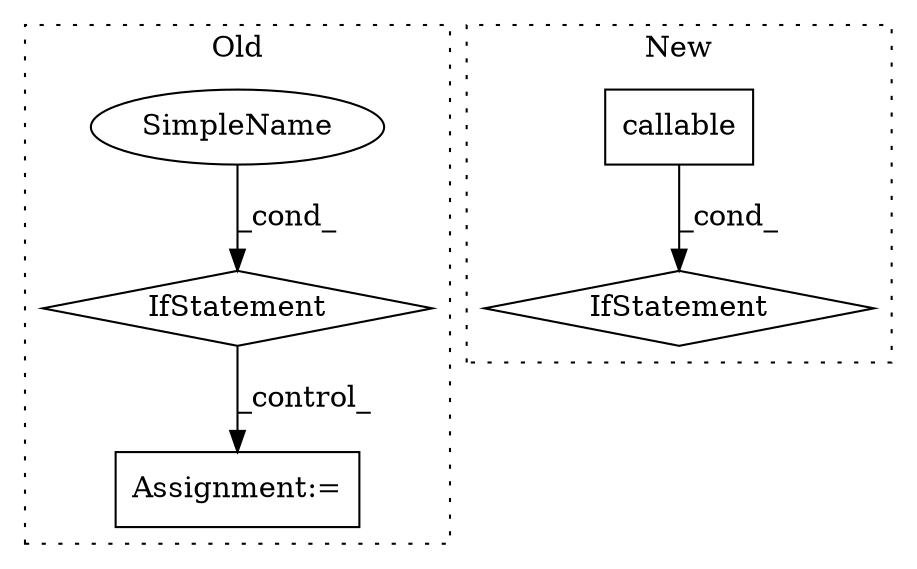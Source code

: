 digraph G {
subgraph cluster0 {
1 [label="IfStatement" a="25" s="2856,2881" l="4,2" shape="diamond"];
4 [label="Assignment:=" a="7" s="2995" l="1" shape="box"];
5 [label="SimpleName" a="42" s="" l="" shape="ellipse"];
label = "Old";
style="dotted";
}
subgraph cluster1 {
2 [label="callable" a="32" s="2545,2557" l="9,1" shape="box"];
3 [label="IfStatement" a="25" s="2541,2610" l="4,2" shape="diamond"];
label = "New";
style="dotted";
}
1 -> 4 [label="_control_"];
2 -> 3 [label="_cond_"];
5 -> 1 [label="_cond_"];
}